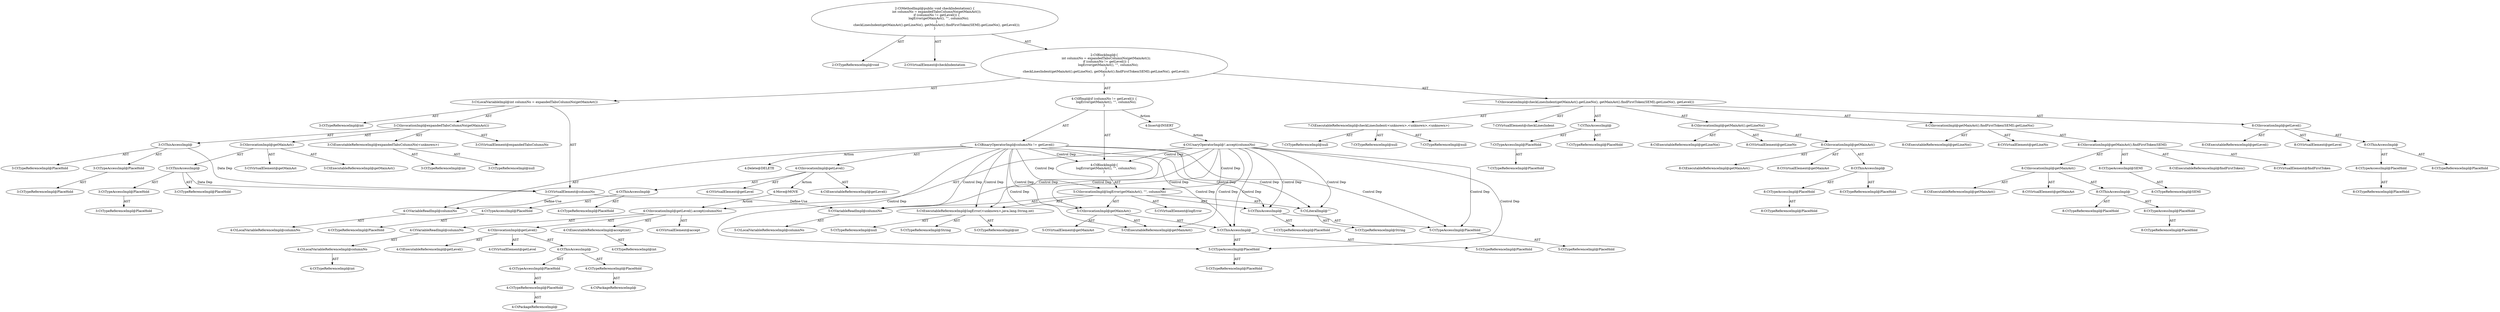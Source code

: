 digraph "checkIndentation#?" {
0 [label="2:CtTypeReferenceImpl@void" shape=ellipse]
1 [label="2:CtVirtualElement@checkIndentation" shape=ellipse]
2 [label="3:CtTypeReferenceImpl@int" shape=ellipse]
3 [label="3:CtExecutableReferenceImpl@expandedTabsColumnNo(<unknown>)" shape=ellipse]
4 [label="3:CtTypeReferenceImpl@int" shape=ellipse]
5 [label="3:CtTypeReferenceImpl@null" shape=ellipse]
6 [label="3:CtVirtualElement@expandedTabsColumnNo" shape=ellipse]
7 [label="3:CtTypeAccessImpl@PlaceHold" shape=ellipse]
8 [label="3:CtTypeReferenceImpl@PlaceHold" shape=ellipse]
9 [label="3:CtThisAccessImpl@" shape=ellipse]
10 [label="3:CtTypeReferenceImpl@PlaceHold" shape=ellipse]
11 [label="3:CtExecutableReferenceImpl@getMainAst()" shape=ellipse]
12 [label="3:CtVirtualElement@getMainAst" shape=ellipse]
13 [label="3:CtTypeAccessImpl@PlaceHold" shape=ellipse]
14 [label="3:CtTypeReferenceImpl@PlaceHold" shape=ellipse]
15 [label="3:CtThisAccessImpl@" shape=ellipse]
16 [label="3:CtTypeReferenceImpl@PlaceHold" shape=ellipse]
17 [label="3:CtInvocationImpl@getMainAst()" shape=ellipse]
18 [label="3:CtInvocationImpl@expandedTabsColumnNo(getMainAst())" shape=ellipse]
19 [label="3:CtVirtualElement@columnNo" shape=ellipse]
20 [label="3:CtLocalVariableImpl@int columnNo = expandedTabsColumnNo(getMainAst())" shape=ellipse]
21 [label="4:CtVariableReadImpl@columnNo" shape=ellipse]
22 [label="4:CtLocalVariableReferenceImpl@columnNo" shape=ellipse]
23 [label="4:CtExecutableReferenceImpl@getLevel()" shape=ellipse]
24 [label="4:CtVirtualElement@getLevel" shape=ellipse]
25 [label="4:CtTypeAccessImpl@PlaceHold" shape=ellipse]
26 [label="4:CtTypeReferenceImpl@PlaceHold" shape=ellipse]
27 [label="4:CtThisAccessImpl@" shape=ellipse]
28 [label="4:CtTypeReferenceImpl@PlaceHold" shape=ellipse]
29 [label="4:CtInvocationImpl@getLevel()" shape=ellipse]
30 [label="4:CtBinaryOperatorImpl@columnNo != getLevel()" shape=ellipse]
31 [label="5:CtExecutableReferenceImpl@logError(<unknown>,java.lang.String,int)" shape=ellipse]
32 [label="5:CtTypeReferenceImpl@null" shape=ellipse]
33 [label="5:CtTypeReferenceImpl@String" shape=ellipse]
34 [label="5:CtTypeReferenceImpl@int" shape=ellipse]
35 [label="5:CtVirtualElement@logError" shape=ellipse]
36 [label="5:CtTypeAccessImpl@PlaceHold" shape=ellipse]
37 [label="5:CtTypeReferenceImpl@PlaceHold" shape=ellipse]
38 [label="5:CtThisAccessImpl@" shape=ellipse]
39 [label="5:CtTypeReferenceImpl@PlaceHold" shape=ellipse]
40 [label="5:CtExecutableReferenceImpl@getMainAst()" shape=ellipse]
41 [label="5:CtVirtualElement@getMainAst" shape=ellipse]
42 [label="5:CtTypeAccessImpl@PlaceHold" shape=ellipse]
43 [label="5:CtTypeReferenceImpl@PlaceHold" shape=ellipse]
44 [label="5:CtThisAccessImpl@" shape=ellipse]
45 [label="5:CtTypeReferenceImpl@PlaceHold" shape=ellipse]
46 [label="5:CtInvocationImpl@getMainAst()" shape=ellipse]
47 [label="5:CtLiteralImpl@\"\"" shape=ellipse]
48 [label="5:CtTypeReferenceImpl@String" shape=ellipse]
49 [label="5:CtVariableReadImpl@columnNo" shape=ellipse]
50 [label="5:CtLocalVariableReferenceImpl@columnNo" shape=ellipse]
51 [label="5:CtInvocationImpl@logError(getMainAst(), \"\", columnNo)" shape=ellipse]
52 [label="4:CtBlockImpl@\{
    logError(getMainAst(), \"\", columnNo);
\}" shape=ellipse]
53 [label="4:CtIfImpl@if (columnNo != getLevel()) \{
    logError(getMainAst(), \"\", columnNo);
\}" shape=ellipse]
54 [label="7:CtExecutableReferenceImpl@checkLinesIndent(<unknown>,<unknown>,<unknown>)" shape=ellipse]
55 [label="7:CtTypeReferenceImpl@null" shape=ellipse]
56 [label="7:CtTypeReferenceImpl@null" shape=ellipse]
57 [label="7:CtTypeReferenceImpl@null" shape=ellipse]
58 [label="7:CtVirtualElement@checkLinesIndent" shape=ellipse]
59 [label="7:CtTypeAccessImpl@PlaceHold" shape=ellipse]
60 [label="7:CtTypeReferenceImpl@PlaceHold" shape=ellipse]
61 [label="7:CtThisAccessImpl@" shape=ellipse]
62 [label="7:CtTypeReferenceImpl@PlaceHold" shape=ellipse]
63 [label="8:CtExecutableReferenceImpl@getLineNo()" shape=ellipse]
64 [label="8:CtVirtualElement@getLineNo" shape=ellipse]
65 [label="8:CtExecutableReferenceImpl@getMainAst()" shape=ellipse]
66 [label="8:CtVirtualElement@getMainAst" shape=ellipse]
67 [label="8:CtTypeAccessImpl@PlaceHold" shape=ellipse]
68 [label="8:CtTypeReferenceImpl@PlaceHold" shape=ellipse]
69 [label="8:CtThisAccessImpl@" shape=ellipse]
70 [label="8:CtTypeReferenceImpl@PlaceHold" shape=ellipse]
71 [label="8:CtInvocationImpl@getMainAst()" shape=ellipse]
72 [label="8:CtInvocationImpl@getMainAst().getLineNo()" shape=ellipse]
73 [label="8:CtExecutableReferenceImpl@getLineNo()" shape=ellipse]
74 [label="8:CtVirtualElement@getLineNo" shape=ellipse]
75 [label="8:CtExecutableReferenceImpl@findFirstToken()" shape=ellipse]
76 [label="8:CtVirtualElement@findFirstToken" shape=ellipse]
77 [label="8:CtExecutableReferenceImpl@getMainAst()" shape=ellipse]
78 [label="8:CtVirtualElement@getMainAst" shape=ellipse]
79 [label="8:CtTypeAccessImpl@PlaceHold" shape=ellipse]
80 [label="8:CtTypeReferenceImpl@PlaceHold" shape=ellipse]
81 [label="8:CtThisAccessImpl@" shape=ellipse]
82 [label="8:CtTypeReferenceImpl@PlaceHold" shape=ellipse]
83 [label="8:CtInvocationImpl@getMainAst()" shape=ellipse]
84 [label="8:CtTypeAccessImpl@SEMI" shape=ellipse]
85 [label="8:CtTypeReferenceImpl@SEMI" shape=ellipse]
86 [label="8:CtInvocationImpl@getMainAst().findFirstToken(SEMI)" shape=ellipse]
87 [label="8:CtInvocationImpl@getMainAst().findFirstToken(SEMI).getLineNo()" shape=ellipse]
88 [label="8:CtExecutableReferenceImpl@getLevel()" shape=ellipse]
89 [label="8:CtVirtualElement@getLevel" shape=ellipse]
90 [label="8:CtTypeAccessImpl@PlaceHold" shape=ellipse]
91 [label="8:CtTypeReferenceImpl@PlaceHold" shape=ellipse]
92 [label="8:CtThisAccessImpl@" shape=ellipse]
93 [label="8:CtTypeReferenceImpl@PlaceHold" shape=ellipse]
94 [label="8:CtInvocationImpl@getLevel()" shape=ellipse]
95 [label="7:CtInvocationImpl@checkLinesIndent(getMainAst().getLineNo(), getMainAst().findFirstToken(SEMI).getLineNo(), getLevel())" shape=ellipse]
96 [label="2:CtBlockImpl@\{
    int columnNo = expandedTabsColumnNo(getMainAst());
    if (columnNo != getLevel()) \{
        logError(getMainAst(), \"\", columnNo);
    \}
    checkLinesIndent(getMainAst().getLineNo(), getMainAst().findFirstToken(SEMI).getLineNo(), getLevel());
\}" shape=ellipse]
97 [label="2:CtMethodImpl@public void checkIndentation() \{
    int columnNo = expandedTabsColumnNo(getMainAst());
    if (columnNo != getLevel()) \{
        logError(getMainAst(), \"\", columnNo);
    \}
    checkLinesIndent(getMainAst().getLineNo(), getMainAst().findFirstToken(SEMI).getLineNo(), getLevel());
\}" shape=ellipse]
98 [label="4:Delete@DELETE" shape=ellipse]
99 [label="4:Insert@INSERT" shape=ellipse]
100 [label="4:CtPackageReferenceImpl@" shape=ellipse]
101 [label="4:CtTypeReferenceImpl@PlaceHold" shape=ellipse]
102 [label="4:CtPackageReferenceImpl@" shape=ellipse]
103 [label="4:CtTypeReferenceImpl@PlaceHold" shape=ellipse]
104 [label="4:CtTypeAccessImpl@PlaceHold" shape=ellipse]
105 [label="4:CtThisAccessImpl@" shape=ellipse]
106 [label="4:CtExecutableReferenceImpl@getLevel()" shape=ellipse]
107 [label="4:CtInvocationImpl@getLevel()" shape=ellipse]
108 [label="4:CtVirtualElement@getLevel" shape=ellipse]
109 [label="4:CtTypeReferenceImpl@int" shape=ellipse]
110 [label="4:CtExecutableReferenceImpl@accept(int)" shape=ellipse]
111 [label="4:CtTypeReferenceImpl@int" shape=ellipse]
112 [label="4:CtLocalVariableReferenceImpl@columnNo" shape=ellipse]
113 [label="4:CtVariableReadImpl@columnNo" shape=ellipse]
114 [label="4:CtInvocationImpl@getLevel().accept(columnNo)" shape=ellipse]
115 [label="4:CtVirtualElement@accept" shape=ellipse]
116 [label="4:CtUnaryOperatorImpl@!.accept(columnNo)" shape=ellipse]
117 [label="4:Move@MOVE" shape=ellipse]
3 -> 4 [label="AST"];
3 -> 5 [label="AST"];
7 -> 8 [label="AST"];
9 -> 10 [label="AST"];
9 -> 7 [label="AST"];
9 -> 19 [label="Data Dep"];
13 -> 14 [label="AST"];
15 -> 16 [label="AST"];
15 -> 13 [label="AST"];
15 -> 19 [label="Data Dep"];
17 -> 12 [label="AST"];
17 -> 15 [label="AST"];
17 -> 11 [label="AST"];
18 -> 6 [label="AST"];
18 -> 9 [label="AST"];
18 -> 3 [label="AST"];
18 -> 17 [label="AST"];
19 -> 21 [label="Define-Use"];
19 -> 49 [label="Define-Use"];
20 -> 19 [label="AST"];
20 -> 2 [label="AST"];
20 -> 18 [label="AST"];
21 -> 22 [label="AST"];
25 -> 26 [label="AST"];
27 -> 28 [label="AST"];
27 -> 25 [label="AST"];
29 -> 24 [label="AST"];
29 -> 27 [label="AST"];
29 -> 23 [label="AST"];
29 -> 117 [label="Action"];
30 -> 21 [label="AST"];
30 -> 29 [label="AST"];
30 -> 52 [label="Control Dep"];
30 -> 51 [label="Control Dep"];
30 -> 31 [label="Control Dep"];
30 -> 38 [label="Control Dep"];
30 -> 36 [label="Control Dep"];
30 -> 46 [label="Control Dep"];
30 -> 40 [label="Control Dep"];
30 -> 44 [label="Control Dep"];
30 -> 42 [label="Control Dep"];
30 -> 47 [label="Control Dep"];
30 -> 49 [label="Control Dep"];
30 -> 98 [label="Action"];
31 -> 32 [label="AST"];
31 -> 33 [label="AST"];
31 -> 34 [label="AST"];
36 -> 37 [label="AST"];
38 -> 39 [label="AST"];
38 -> 36 [label="AST"];
42 -> 43 [label="AST"];
44 -> 45 [label="AST"];
44 -> 42 [label="AST"];
46 -> 41 [label="AST"];
46 -> 44 [label="AST"];
46 -> 40 [label="AST"];
47 -> 48 [label="AST"];
49 -> 50 [label="AST"];
51 -> 35 [label="AST"];
51 -> 38 [label="AST"];
51 -> 31 [label="AST"];
51 -> 46 [label="AST"];
51 -> 47 [label="AST"];
51 -> 49 [label="AST"];
52 -> 51 [label="AST"];
53 -> 30 [label="AST"];
53 -> 52 [label="AST"];
53 -> 99 [label="Action"];
54 -> 55 [label="AST"];
54 -> 56 [label="AST"];
54 -> 57 [label="AST"];
59 -> 60 [label="AST"];
61 -> 62 [label="AST"];
61 -> 59 [label="AST"];
67 -> 68 [label="AST"];
69 -> 70 [label="AST"];
69 -> 67 [label="AST"];
71 -> 66 [label="AST"];
71 -> 69 [label="AST"];
71 -> 65 [label="AST"];
72 -> 64 [label="AST"];
72 -> 71 [label="AST"];
72 -> 63 [label="AST"];
79 -> 80 [label="AST"];
81 -> 82 [label="AST"];
81 -> 79 [label="AST"];
83 -> 78 [label="AST"];
83 -> 81 [label="AST"];
83 -> 77 [label="AST"];
84 -> 85 [label="AST"];
86 -> 76 [label="AST"];
86 -> 83 [label="AST"];
86 -> 75 [label="AST"];
86 -> 84 [label="AST"];
87 -> 74 [label="AST"];
87 -> 86 [label="AST"];
87 -> 73 [label="AST"];
90 -> 91 [label="AST"];
92 -> 93 [label="AST"];
92 -> 90 [label="AST"];
94 -> 89 [label="AST"];
94 -> 92 [label="AST"];
94 -> 88 [label="AST"];
95 -> 58 [label="AST"];
95 -> 61 [label="AST"];
95 -> 54 [label="AST"];
95 -> 72 [label="AST"];
95 -> 87 [label="AST"];
95 -> 94 [label="AST"];
96 -> 20 [label="AST"];
96 -> 53 [label="AST"];
96 -> 95 [label="AST"];
97 -> 1 [label="AST"];
97 -> 0 [label="AST"];
97 -> 96 [label="AST"];
99 -> 116 [label="Action"];
101 -> 100 [label="AST"];
103 -> 102 [label="AST"];
104 -> 103 [label="AST"];
105 -> 101 [label="AST"];
105 -> 104 [label="AST"];
107 -> 108 [label="AST"];
107 -> 105 [label="AST"];
107 -> 106 [label="AST"];
110 -> 109 [label="AST"];
112 -> 111 [label="AST"];
113 -> 112 [label="AST"];
114 -> 115 [label="AST"];
114 -> 107 [label="AST"];
114 -> 110 [label="AST"];
114 -> 113 [label="AST"];
116 -> 114 [label="AST"];
116 -> 52 [label="Control Dep"];
116 -> 51 [label="Control Dep"];
116 -> 31 [label="Control Dep"];
116 -> 38 [label="Control Dep"];
116 -> 36 [label="Control Dep"];
116 -> 46 [label="Control Dep"];
116 -> 40 [label="Control Dep"];
116 -> 44 [label="Control Dep"];
116 -> 42 [label="Control Dep"];
116 -> 47 [label="Control Dep"];
116 -> 49 [label="Control Dep"];
117 -> 114 [label="Action"];
}